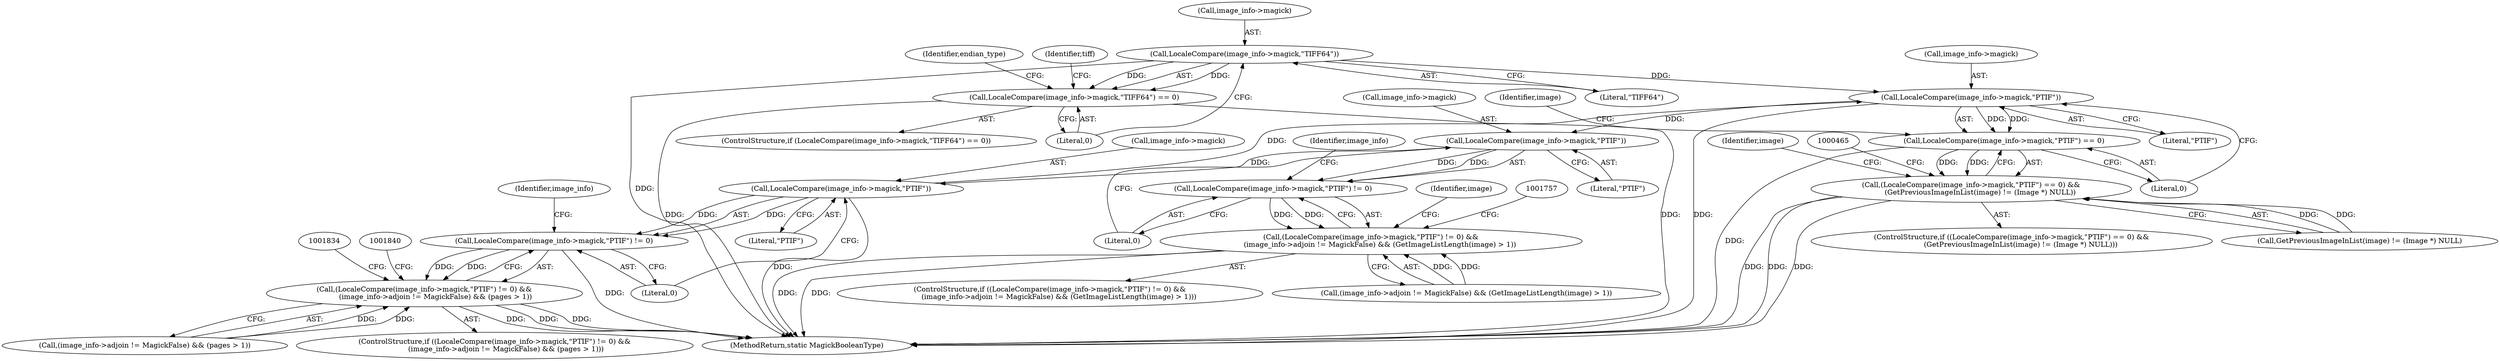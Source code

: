 digraph "0_ImageMagick_f983dcdf9c178e0cbc49608a78713c5669aa1bb5@pointer" {
"1000258" [label="(Call,LocaleCompare(image_info->magick,\"TIFF64\"))"];
"1000257" [label="(Call,LocaleCompare(image_info->magick,\"TIFF64\") == 0)"];
"1000452" [label="(Call,LocaleCompare(image_info->magick,\"PTIF\"))"];
"1000451" [label="(Call,LocaleCompare(image_info->magick,\"PTIF\") == 0)"];
"1000450" [label="(Call,(LocaleCompare(image_info->magick,\"PTIF\") == 0) &&\n        (GetPreviousImageInList(image) != (Image *) NULL))"];
"1001739" [label="(Call,LocaleCompare(image_info->magick,\"PTIF\"))"];
"1001738" [label="(Call,LocaleCompare(image_info->magick,\"PTIF\") != 0)"];
"1001737" [label="(Call,(LocaleCompare(image_info->magick,\"PTIF\") != 0) &&\n        (image_info->adjoin != MagickFalse) && (GetImageListLength(image) > 1))"];
"1001818" [label="(Call,LocaleCompare(image_info->magick,\"PTIF\"))"];
"1001817" [label="(Call,LocaleCompare(image_info->magick,\"PTIF\") != 0)"];
"1001816" [label="(Call,(LocaleCompare(image_info->magick,\"PTIF\") != 0) &&\n          (image_info->adjoin != MagickFalse) && (pages > 1))"];
"1000458" [label="(Call,GetPreviousImageInList(image) != (Image *) NULL)"];
"1000265" [label="(Identifier,endian_type)"];
"1000283" [label="(Identifier,tiff)"];
"1000452" [label="(Call,LocaleCompare(image_info->magick,\"PTIF\"))"];
"1000258" [label="(Call,LocaleCompare(image_info->magick,\"TIFF64\"))"];
"1000460" [label="(Identifier,image)"];
"1000450" [label="(Call,(LocaleCompare(image_info->magick,\"PTIF\") == 0) &&\n        (GetPreviousImageInList(image) != (Image *) NULL))"];
"1000451" [label="(Call,LocaleCompare(image_info->magick,\"PTIF\") == 0)"];
"1000449" [label="(ControlStructure,if ((LocaleCompare(image_info->magick,\"PTIF\") == 0) &&\n        (GetPreviousImageInList(image) != (Image *) NULL)))"];
"1001818" [label="(Call,LocaleCompare(image_info->magick,\"PTIF\"))"];
"1001740" [label="(Call,image_info->magick)"];
"1002800" [label="(MethodReturn,static MagickBooleanType)"];
"1001822" [label="(Literal,\"PTIF\")"];
"1000474" [label="(Identifier,image)"];
"1001783" [label="(Identifier,image)"];
"1001743" [label="(Literal,\"PTIF\")"];
"1001736" [label="(ControlStructure,if ((LocaleCompare(image_info->magick,\"PTIF\") != 0) &&\n        (image_info->adjoin != MagickFalse) && (GetImageListLength(image) > 1)))"];
"1000257" [label="(Call,LocaleCompare(image_info->magick,\"TIFF64\") == 0)"];
"1000262" [label="(Literal,\"TIFF64\")"];
"1001816" [label="(Call,(LocaleCompare(image_info->magick,\"PTIF\") != 0) &&\n          (image_info->adjoin != MagickFalse) && (pages > 1))"];
"1001815" [label="(ControlStructure,if ((LocaleCompare(image_info->magick,\"PTIF\") != 0) &&\n          (image_info->adjoin != MagickFalse) && (pages > 1)))"];
"1000453" [label="(Call,image_info->magick)"];
"1001823" [label="(Literal,0)"];
"1000457" [label="(Literal,0)"];
"1001817" [label="(Call,LocaleCompare(image_info->magick,\"PTIF\") != 0)"];
"1001827" [label="(Identifier,image_info)"];
"1001745" [label="(Call,(image_info->adjoin != MagickFalse) && (GetImageListLength(image) > 1))"];
"1000263" [label="(Literal,0)"];
"1001744" [label="(Literal,0)"];
"1000256" [label="(ControlStructure,if (LocaleCompare(image_info->magick,\"TIFF64\") == 0))"];
"1001739" [label="(Call,LocaleCompare(image_info->magick,\"PTIF\"))"];
"1000259" [label="(Call,image_info->magick)"];
"1001738" [label="(Call,LocaleCompare(image_info->magick,\"PTIF\") != 0)"];
"1001819" [label="(Call,image_info->magick)"];
"1001748" [label="(Identifier,image_info)"];
"1001737" [label="(Call,(LocaleCompare(image_info->magick,\"PTIF\") != 0) &&\n        (image_info->adjoin != MagickFalse) && (GetImageListLength(image) > 1))"];
"1001824" [label="(Call,(image_info->adjoin != MagickFalse) && (pages > 1))"];
"1000456" [label="(Literal,\"PTIF\")"];
"1000258" -> "1000257"  [label="AST: "];
"1000258" -> "1000262"  [label="CFG: "];
"1000259" -> "1000258"  [label="AST: "];
"1000262" -> "1000258"  [label="AST: "];
"1000263" -> "1000258"  [label="CFG: "];
"1000258" -> "1002800"  [label="DDG: "];
"1000258" -> "1000257"  [label="DDG: "];
"1000258" -> "1000257"  [label="DDG: "];
"1000258" -> "1000452"  [label="DDG: "];
"1000257" -> "1000256"  [label="AST: "];
"1000257" -> "1000263"  [label="CFG: "];
"1000263" -> "1000257"  [label="AST: "];
"1000265" -> "1000257"  [label="CFG: "];
"1000283" -> "1000257"  [label="CFG: "];
"1000257" -> "1002800"  [label="DDG: "];
"1000257" -> "1002800"  [label="DDG: "];
"1000452" -> "1000451"  [label="AST: "];
"1000452" -> "1000456"  [label="CFG: "];
"1000453" -> "1000452"  [label="AST: "];
"1000456" -> "1000452"  [label="AST: "];
"1000457" -> "1000452"  [label="CFG: "];
"1000452" -> "1002800"  [label="DDG: "];
"1000452" -> "1000451"  [label="DDG: "];
"1000452" -> "1000451"  [label="DDG: "];
"1001818" -> "1000452"  [label="DDG: "];
"1000452" -> "1001739"  [label="DDG: "];
"1000451" -> "1000450"  [label="AST: "];
"1000451" -> "1000457"  [label="CFG: "];
"1000457" -> "1000451"  [label="AST: "];
"1000460" -> "1000451"  [label="CFG: "];
"1000450" -> "1000451"  [label="CFG: "];
"1000451" -> "1002800"  [label="DDG: "];
"1000451" -> "1000450"  [label="DDG: "];
"1000451" -> "1000450"  [label="DDG: "];
"1000450" -> "1000449"  [label="AST: "];
"1000450" -> "1000458"  [label="CFG: "];
"1000458" -> "1000450"  [label="AST: "];
"1000465" -> "1000450"  [label="CFG: "];
"1000474" -> "1000450"  [label="CFG: "];
"1000450" -> "1002800"  [label="DDG: "];
"1000450" -> "1002800"  [label="DDG: "];
"1000450" -> "1002800"  [label="DDG: "];
"1000458" -> "1000450"  [label="DDG: "];
"1000458" -> "1000450"  [label="DDG: "];
"1001739" -> "1001738"  [label="AST: "];
"1001739" -> "1001743"  [label="CFG: "];
"1001740" -> "1001739"  [label="AST: "];
"1001743" -> "1001739"  [label="AST: "];
"1001744" -> "1001739"  [label="CFG: "];
"1001739" -> "1001738"  [label="DDG: "];
"1001739" -> "1001738"  [label="DDG: "];
"1001739" -> "1001818"  [label="DDG: "];
"1001738" -> "1001737"  [label="AST: "];
"1001738" -> "1001744"  [label="CFG: "];
"1001744" -> "1001738"  [label="AST: "];
"1001748" -> "1001738"  [label="CFG: "];
"1001737" -> "1001738"  [label="CFG: "];
"1001738" -> "1001737"  [label="DDG: "];
"1001738" -> "1001737"  [label="DDG: "];
"1001737" -> "1001736"  [label="AST: "];
"1001737" -> "1001745"  [label="CFG: "];
"1001745" -> "1001737"  [label="AST: "];
"1001757" -> "1001737"  [label="CFG: "];
"1001783" -> "1001737"  [label="CFG: "];
"1001737" -> "1002800"  [label="DDG: "];
"1001737" -> "1002800"  [label="DDG: "];
"1001745" -> "1001737"  [label="DDG: "];
"1001745" -> "1001737"  [label="DDG: "];
"1001818" -> "1001817"  [label="AST: "];
"1001818" -> "1001822"  [label="CFG: "];
"1001819" -> "1001818"  [label="AST: "];
"1001822" -> "1001818"  [label="AST: "];
"1001823" -> "1001818"  [label="CFG: "];
"1001818" -> "1002800"  [label="DDG: "];
"1001818" -> "1001817"  [label="DDG: "];
"1001818" -> "1001817"  [label="DDG: "];
"1001817" -> "1001816"  [label="AST: "];
"1001817" -> "1001823"  [label="CFG: "];
"1001823" -> "1001817"  [label="AST: "];
"1001827" -> "1001817"  [label="CFG: "];
"1001816" -> "1001817"  [label="CFG: "];
"1001817" -> "1002800"  [label="DDG: "];
"1001817" -> "1001816"  [label="DDG: "];
"1001817" -> "1001816"  [label="DDG: "];
"1001816" -> "1001815"  [label="AST: "];
"1001816" -> "1001824"  [label="CFG: "];
"1001824" -> "1001816"  [label="AST: "];
"1001834" -> "1001816"  [label="CFG: "];
"1001840" -> "1001816"  [label="CFG: "];
"1001816" -> "1002800"  [label="DDG: "];
"1001816" -> "1002800"  [label="DDG: "];
"1001816" -> "1002800"  [label="DDG: "];
"1001824" -> "1001816"  [label="DDG: "];
"1001824" -> "1001816"  [label="DDG: "];
}
